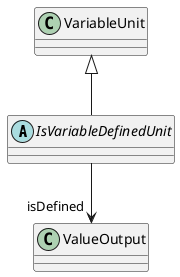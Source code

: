 @startuml
abstract class IsVariableDefinedUnit {
}
VariableUnit <|-- IsVariableDefinedUnit
IsVariableDefinedUnit --> "isDefined" ValueOutput
@enduml
